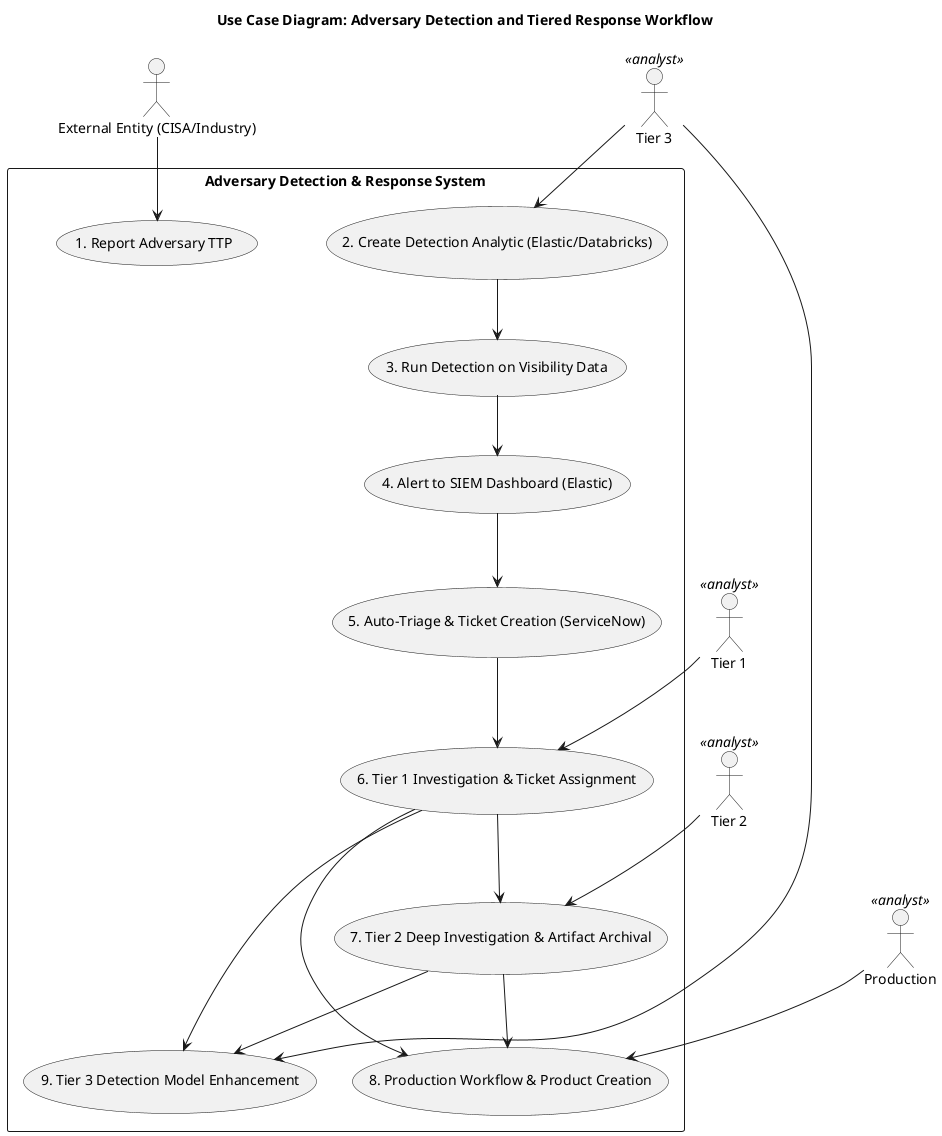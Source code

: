 @startuml
	title Use Case Diagram: Adversary Detection and Tiered Response Workflow
	'left to right direction
	' SIEM: Security Information & Event Management. 
	' SIEM helps detect, analyze, & respond to security threats
		
	actor "External Entity (CISA/Industry)" as External
	actor "Tier 3" <<analyst>> as T3
	actor "Tier 2" <<analyst>> as T2
	actor "Tier 1" <<analyst>> as T1
	actor "Production" <<analyst>> as Prod
	
	rectangle "Adversary Detection & Response System" {
	  
	  usecase "1. Report Adversary TTP" as UC1
	  usecase "2. Create Detection Analytic (Elastic/Databricks)" as UC2
	  usecase "3. Run Detection on Visibility Data" as UC3
	  usecase "4. Alert to SIEM Dashboard (Elastic)" as UC4
	  usecase "5. Auto-Triage & Ticket Creation (ServiceNow)" as UC5
	  usecase "6. Tier 1 Investigation & Ticket Assignment" as UC6
	  usecase "7. Tier 2 Deep Investigation & Artifact Archival" as UC7
	  usecase "8. Production Workflow & Product Creation" as UC8
	  usecase "9. Tier 3 Detection Model Enhancement" as UC9
	}
	
	' Associations
	External --> UC1
	T3 --> UC2
	UC2 --> UC3
	UC3 --> UC4
	UC4 --> UC5
	
	T1 --> UC6
	T2 --> UC7
	Prod --> UC8
	T3 --> UC9
	
	UC5 --> UC6
	UC6 --> UC7
	UC6 --> UC8
	UC6 --> UC9
	UC7 --> UC8
	UC7 --> UC9

@enduml

' An improved version:
@startuml
	title Improved Use Case: Adversary Detection to Production Workflow
	left to right direction
	
	actor "External Entity (CISA/Industry)" as External
	actor "Tier 3 Analyst" as T3
	actor "Tier 2 Analyst" as T2
	actor "Tier 1 Analyst" as T1
	actor "Production Staff" as Prod
	actor "Elastic SIEM" as Elastic
	actor "Databricks Platform" as DBX
	actor "ServiceNow" as SN
	actor "Analytic KB (AWS S3 + SharePoint)" as KB
	
	rectangle "Adversary Detection System" {
	    usecase "1. Observe/Report Adversary TTP" as UC1
	    usecase "2. Create Detection Analytic (Elastic/DBX)" as UC2
	    usecase "3. Auto-run Detection on Logs" as UC3
	    usecase "4. Generate SIEM Alert & Auto-Triage" as UC4
	    usecase "5. Auto-Creation of Ticket (if critical)" as UC5
	}
	
	rectangle "Tiered Analyst Workflow" {
	    usecase "6a. Tier 1 Investigation & Ticket Assignment" as UC6a
	    usecase "6b. Investigate Event in Elastic & Link Data" as UC6b
	
	    usecase "7a. Tier 2 Analysis in Elastic & DBX" as UC7a
	    usecase "7b. Archive Artifacts in KB" as UC7b
	    usecase "7c. Reassign Ticket to Tier 3/Production" as UC7c
	
	    usecase "9a. Enhance Detection Models" as UC9a
	    usecase "9b. Deploy & Archive to KB" as UC9b
	}
	
	rectangle "Product Development Workflow" {
	    usecase "8a. Review Ticket & Launch Product Workflow" as UC8a
	    usecase "8b. Generate Product + LLM Collateral" as UC8b
	    usecase "8c. Close Ticket and Archive" as UC8c
	}
	
	' Relationships
	External --> UC1
	T3 --> UC2
	UC2 --> UC3
	UC3 --> UC4
	Elastic --> UC4
	UC4 --> UC5
	SN --> UC5
	
	T1 --> UC6a
	T1 --> UC6b
	UC6a --> UC7a
	T2 --> UC7a
	T2 --> UC7b
	T2 --> UC7c
	UC7b --> KB
	UC7c --> T3
	UC7c --> Prod
	
	Prod --> UC8a
	UC8a --> UC8b
	UC8b --> UC8c
	UC8c --> SN
	
	T3 --> UC9a
	UC9a --> UC9b
	UC9b --> KB

@enduml
